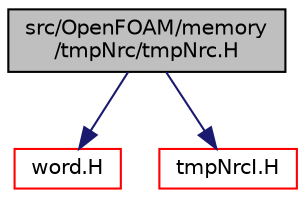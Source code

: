 digraph "src/OpenFOAM/memory/tmpNrc/tmpNrc.H"
{
  bgcolor="transparent";
  edge [fontname="Helvetica",fontsize="10",labelfontname="Helvetica",labelfontsize="10"];
  node [fontname="Helvetica",fontsize="10",shape=record];
  Node1 [label="src/OpenFOAM/memory\l/tmpNrc/tmpNrc.H",height=0.2,width=0.4,color="black", fillcolor="grey75", style="filled", fontcolor="black"];
  Node1 -> Node2 [color="midnightblue",fontsize="10",style="solid",fontname="Helvetica"];
  Node2 [label="word.H",height=0.2,width=0.4,color="red",URL="$a09134.html"];
  Node1 -> Node3 [color="midnightblue",fontsize="10",style="solid",fontname="Helvetica"];
  Node3 [label="tmpNrcI.H",height=0.2,width=0.4,color="red",URL="$a08583.html"];
}
